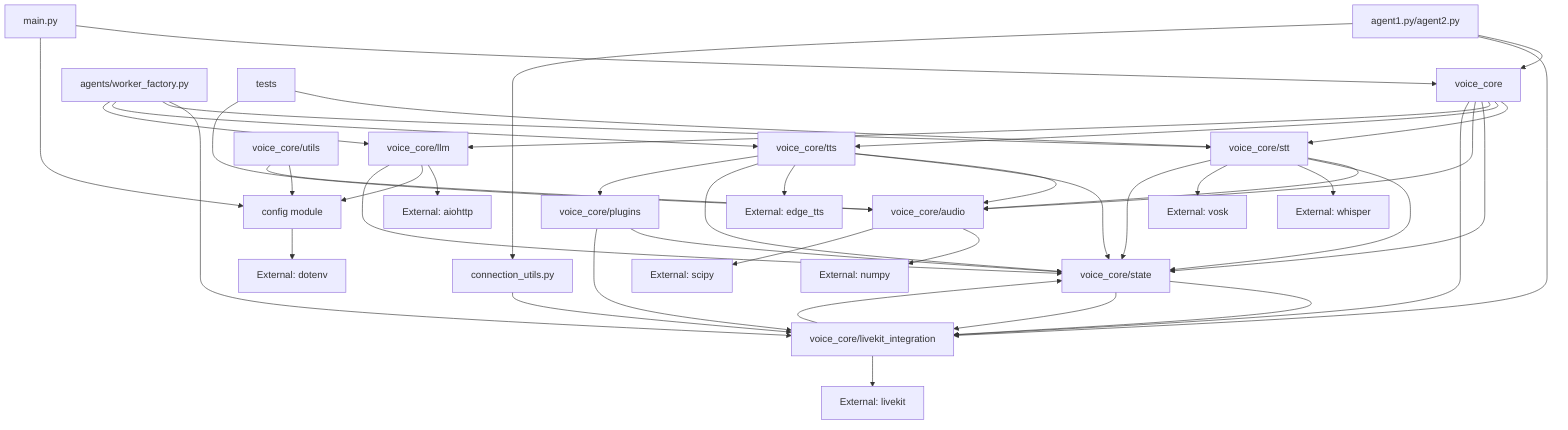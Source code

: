 graph TD
    %% Main modules
    A[main.py] --> B[voice_core]
    A --> Config[config module]
    
    %% Voice Core Modules
    B --> STT[voice_core/stt]
    B --> TTS[voice_core/tts]
    B --> LLM[voice_core/llm]
    B --> State[voice_core/state]
    B --> Audio[voice_core/audio]
    B --> LiveKit[voice_core/livekit_integration]
    
    %% STT module dependencies
    STT --> Audio
    STT --> State
    STT --> Whisper[External: whisper]
    STT --> Vosk[External: vosk]
    
    %% TTS module dependencies
    TTS --> Audio
    TTS --> State
    TTS --> EdgeTTS[External: edge_tts]
    
    %% LLM module dependencies
    LLM --> AIOHTTP[External: aiohttp]
    LLM --> Config
    
    %% State management
    State --> LiveKit
    
    %% Audio processing
    Audio --> Numpy[External: numpy]
    Audio --> SciPy[External: scipy]
    
    %% LiveKit integration
    LiveKit --> LKSDK[External: livekit]
    LiveKit --> State
    
    %% Utility modules
    Utils[voice_core/utils] --> Config
    Utils --> Audio
    
    %% Additional dependencies
    Config --> DotEnv[External: dotenv]
    State --> LiveKit
    
    %% Voice Pipeline
    Agent[agent1.py/agent2.py] --> B
    Agent --> LiveKit
    
    %% Worker Factory
    WorkerFactory[agents/worker_factory.py] --> LiveKit
    WorkerFactory --> STT
    WorkerFactory --> TTS
    WorkerFactory --> LLM
    
    %% Dependencies between core modules
    STT --> State
    TTS --> State
    LLM --> State
    
    %% Connection Utilities
    ConnUtils[connection_utils.py] --> LiveKit
    Agent --> ConnUtils
    
    %% Testing Modules
    Tests[tests] --> STT
    Tests --> Audio
    
    %% Plugin system
    Plugins[voice_core/plugins] --> State
    Plugins --> LiveKit
    TTS --> Plugins